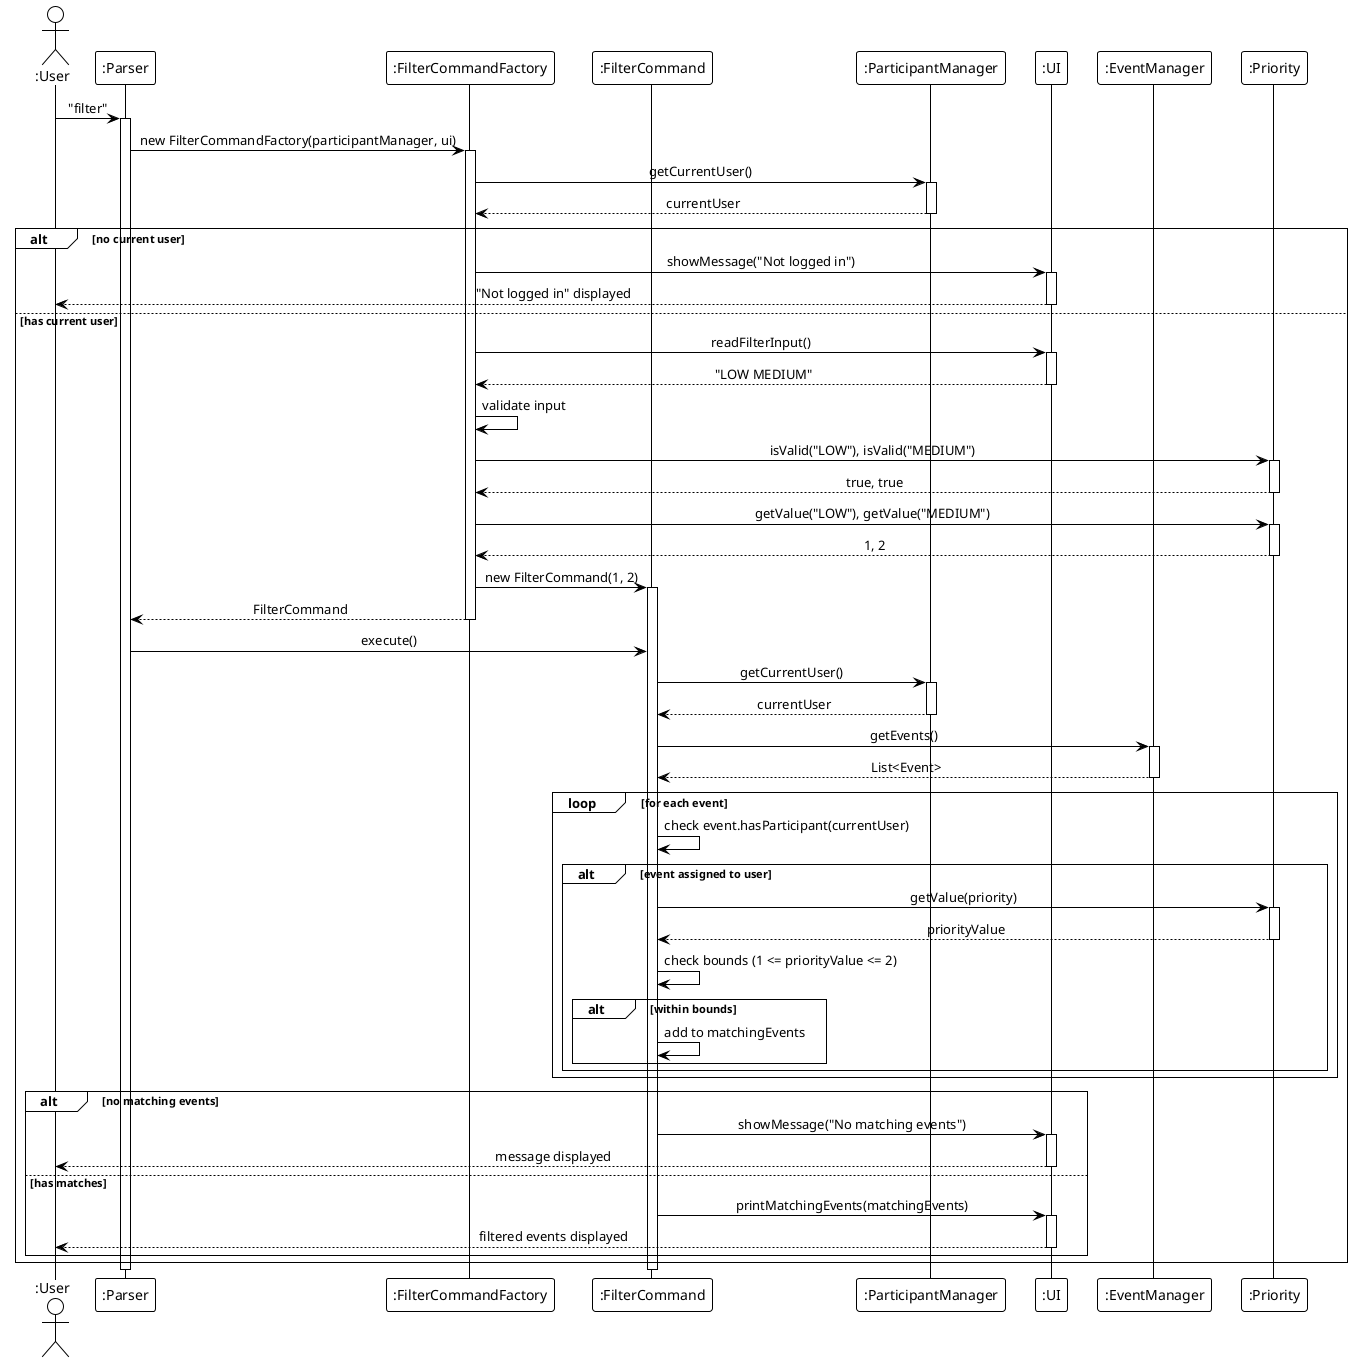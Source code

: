 @startuml
!theme plain
skinparam sequenceMessageAlign center
skinparam responseMessageBelowArrow true

actor ":User" as User
participant ":Parser" as Parser
participant ":FilterCommandFactory" as CommandFactory
participant ":FilterCommand" as Command
participant ":ParticipantManager" as ParticipantManager
participant ":UI" as UI
participant ":EventManager" as EventManager
participant ":Priority" as Priority

User -> Parser : "filter"
activate Parser

Parser -> CommandFactory : new FilterCommandFactory(participantManager, ui)
activate CommandFactory

CommandFactory -> ParticipantManager : getCurrentUser()
activate ParticipantManager
ParticipantManager --> CommandFactory : currentUser
deactivate ParticipantManager

alt no current user
    CommandFactory -> UI : showMessage("Not logged in")
    activate UI
    UI --> User : "Not logged in" displayed
    deactivate UI
else has current user
    CommandFactory -> UI : readFilterInput()
    activate UI
    UI --> CommandFactory : "LOW MEDIUM"
    deactivate UI

    CommandFactory -> CommandFactory : validate input
    CommandFactory -> Priority : isValid("LOW"), isValid("MEDIUM")
    activate Priority
    Priority --> CommandFactory : true, true
    deactivate Priority

    CommandFactory -> Priority : getValue("LOW"), getValue("MEDIUM")
    activate Priority
    Priority --> CommandFactory : 1, 2
    deactivate Priority

    CommandFactory -> Command : new FilterCommand(1, 2)
    activate Command
    CommandFactory --> Parser : FilterCommand
    deactivate CommandFactory
    Parser -> Command : execute()

    Command -> ParticipantManager : getCurrentUser()
    activate ParticipantManager
    ParticipantManager --> Command : currentUser
    deactivate ParticipantManager

    Command -> EventManager : getEvents()
    activate EventManager
    EventManager --> Command : List<Event>
    deactivate EventManager

    loop for each event
        Command -> Command : check event.hasParticipant(currentUser)
        alt event assigned to user
            Command -> Priority : getValue(priority)
            activate Priority
            Priority --> Command : priorityValue
            deactivate Priority
            Command -> Command : check bounds (1 <= priorityValue <= 2)
            alt within bounds
                Command -> Command : add to matchingEvents
            end
        end
    end

    alt no matching events
        Command -> UI : showMessage("No matching events")
        activate UI
        UI --> User : message displayed
        deactivate UI
    else has matches
        Command -> UI : printMatchingEvents(matchingEvents)
        activate UI
        UI --> User : filtered events displayed
        deactivate UI
    end
end

deactivate Command
deactivate Parser
@enduml